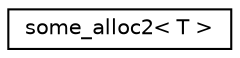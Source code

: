 digraph "Graphical Class Hierarchy"
{
  edge [fontname="Helvetica",fontsize="10",labelfontname="Helvetica",labelfontsize="10"];
  node [fontname="Helvetica",fontsize="10",shape=record];
  rankdir="LR";
  Node0 [label="some_alloc2\< T \>",height=0.2,width=0.4,color="black", fillcolor="white", style="filled",URL="$structsome__alloc2.html"];
}

